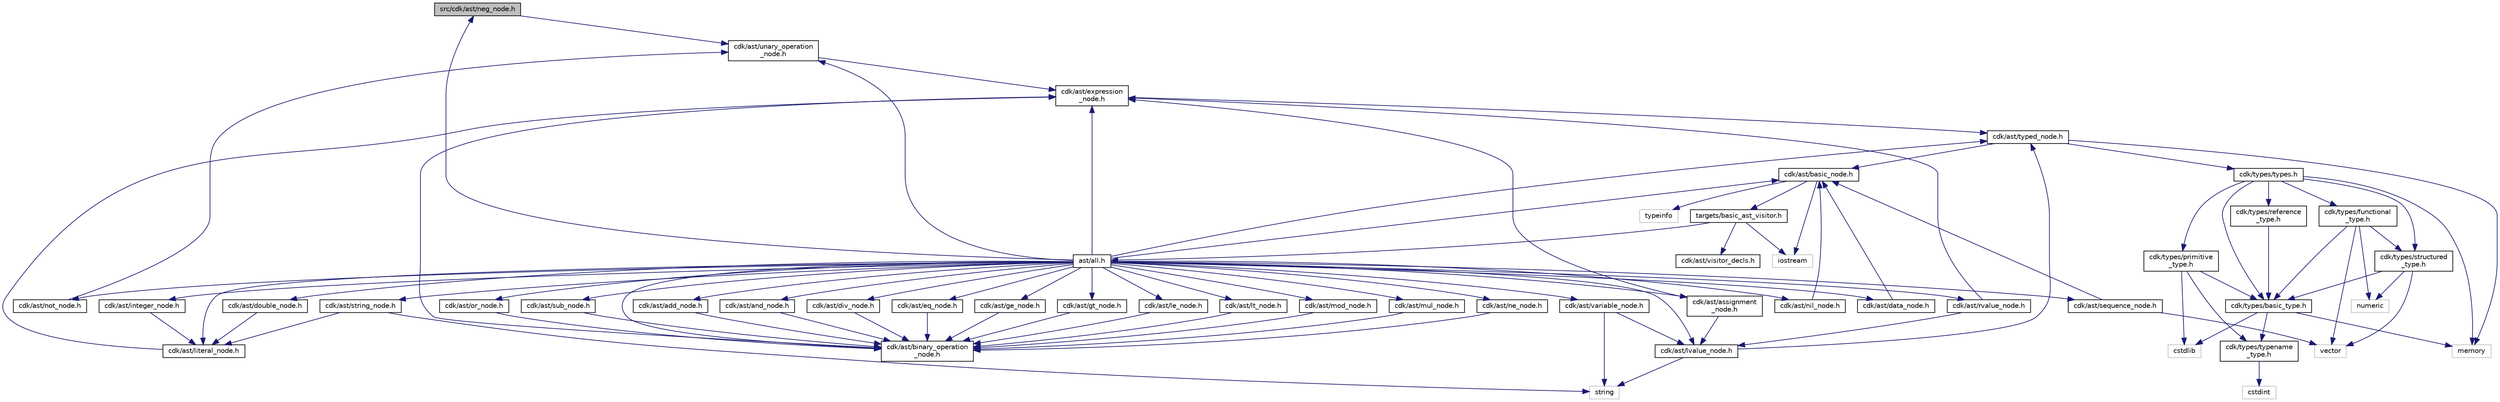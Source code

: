 digraph "src/cdk/ast/neg_node.h"
{
 // INTERACTIVE_SVG=YES
 // LATEX_PDF_SIZE
  edge [fontname="Helvetica",fontsize="10",labelfontname="Helvetica",labelfontsize="10"];
  node [fontname="Helvetica",fontsize="10",shape=record];
  Node1 [label="src/cdk/ast/neg_node.h",height=0.2,width=0.4,color="black", fillcolor="grey75", style="filled", fontcolor="black",tooltip=" "];
  Node1 -> Node2 [color="midnightblue",fontsize="10",style="solid"];
  Node2 [label="cdk/ast/unary_operation\l_node.h",height=0.2,width=0.4,color="black", fillcolor="white", style="filled",URL="$unary__operation__node_8h.html",tooltip=" "];
  Node2 -> Node3 [color="midnightblue",fontsize="10",style="solid"];
  Node3 [label="cdk/ast/expression\l_node.h",height=0.2,width=0.4,color="black", fillcolor="white", style="filled",URL="$expression__node_8h.html",tooltip=" "];
  Node3 -> Node4 [color="midnightblue",fontsize="10",style="solid"];
  Node4 [label="cdk/ast/typed_node.h",height=0.2,width=0.4,color="black", fillcolor="white", style="filled",URL="$typed__node_8h.html",tooltip=" "];
  Node4 -> Node5 [color="midnightblue",fontsize="10",style="solid"];
  Node5 [label="cdk/ast/basic_node.h",height=0.2,width=0.4,color="black", fillcolor="white", style="filled",URL="$basic__node_8h.html",tooltip=" "];
  Node5 -> Node6 [color="midnightblue",fontsize="10",style="solid"];
  Node6 [label="typeinfo",height=0.2,width=0.4,color="grey75", fillcolor="white", style="filled",tooltip=" "];
  Node5 -> Node7 [color="midnightblue",fontsize="10",style="solid"];
  Node7 [label="iostream",height=0.2,width=0.4,color="grey75", fillcolor="white", style="filled",tooltip=" "];
  Node5 -> Node8 [color="midnightblue",fontsize="10",style="solid"];
  Node8 [label="targets/basic_ast_visitor.h",height=0.2,width=0.4,color="black", fillcolor="white", style="filled",URL="$basic__ast__visitor_8h.html",tooltip=" "];
  Node8 -> Node7 [color="midnightblue",fontsize="10",style="solid"];
  Node8 -> Node9 [color="midnightblue",fontsize="10",style="solid"];
  Node9 [label="ast/all.h",height=0.2,width=0.4,color="black", fillcolor="white", style="filled",URL="$all_8h.html",tooltip=" "];
  Node9 -> Node10 [color="midnightblue",fontsize="10",style="solid"];
  Node10 [label="cdk/ast/add_node.h",height=0.2,width=0.4,color="black", fillcolor="white", style="filled",URL="$add__node_8h.html",tooltip=" "];
  Node10 -> Node11 [color="midnightblue",fontsize="10",style="solid"];
  Node11 [label="cdk/ast/binary_operation\l_node.h",height=0.2,width=0.4,color="black", fillcolor="white", style="filled",URL="$binary__operation__node_8h.html",tooltip=" "];
  Node11 -> Node3 [color="midnightblue",fontsize="10",style="solid"];
  Node9 -> Node12 [color="midnightblue",fontsize="10",style="solid"];
  Node12 [label="cdk/ast/and_node.h",height=0.2,width=0.4,color="black", fillcolor="white", style="filled",URL="$and__node_8h.html",tooltip=" "];
  Node12 -> Node11 [color="midnightblue",fontsize="10",style="solid"];
  Node9 -> Node13 [color="midnightblue",fontsize="10",style="solid"];
  Node13 [label="cdk/ast/assignment\l_node.h",height=0.2,width=0.4,color="black", fillcolor="white", style="filled",URL="$assignment__node_8h.html",tooltip=" "];
  Node13 -> Node3 [color="midnightblue",fontsize="10",style="solid"];
  Node13 -> Node14 [color="midnightblue",fontsize="10",style="solid"];
  Node14 [label="cdk/ast/lvalue_node.h",height=0.2,width=0.4,color="black", fillcolor="white", style="filled",URL="$lvalue__node_8h.html",tooltip=" "];
  Node14 -> Node4 [color="midnightblue",fontsize="10",style="solid"];
  Node14 -> Node15 [color="midnightblue",fontsize="10",style="solid"];
  Node15 [label="string",height=0.2,width=0.4,color="grey75", fillcolor="white", style="filled",tooltip=" "];
  Node9 -> Node5 [color="midnightblue",fontsize="10",style="solid"];
  Node9 -> Node11 [color="midnightblue",fontsize="10",style="solid"];
  Node9 -> Node16 [color="midnightblue",fontsize="10",style="solid"];
  Node16 [label="cdk/ast/data_node.h",height=0.2,width=0.4,color="black", fillcolor="white", style="filled",URL="$data__node_8h.html",tooltip=" "];
  Node16 -> Node5 [color="midnightblue",fontsize="10",style="solid"];
  Node9 -> Node17 [color="midnightblue",fontsize="10",style="solid"];
  Node17 [label="cdk/ast/div_node.h",height=0.2,width=0.4,color="black", fillcolor="white", style="filled",URL="$div__node_8h.html",tooltip=" "];
  Node17 -> Node11 [color="midnightblue",fontsize="10",style="solid"];
  Node9 -> Node18 [color="midnightblue",fontsize="10",style="solid"];
  Node18 [label="cdk/ast/double_node.h",height=0.2,width=0.4,color="black", fillcolor="white", style="filled",URL="$double__node_8h.html",tooltip=" "];
  Node18 -> Node19 [color="midnightblue",fontsize="10",style="solid"];
  Node19 [label="cdk/ast/literal_node.h",height=0.2,width=0.4,color="black", fillcolor="white", style="filled",URL="$literal__node_8h.html",tooltip=" "];
  Node19 -> Node3 [color="midnightblue",fontsize="10",style="solid"];
  Node9 -> Node20 [color="midnightblue",fontsize="10",style="solid"];
  Node20 [label="cdk/ast/eq_node.h",height=0.2,width=0.4,color="black", fillcolor="white", style="filled",URL="$eq__node_8h.html",tooltip=" "];
  Node20 -> Node11 [color="midnightblue",fontsize="10",style="solid"];
  Node9 -> Node3 [color="midnightblue",fontsize="10",style="solid"];
  Node9 -> Node21 [color="midnightblue",fontsize="10",style="solid"];
  Node21 [label="cdk/ast/ge_node.h",height=0.2,width=0.4,color="black", fillcolor="white", style="filled",URL="$ge__node_8h.html",tooltip=" "];
  Node21 -> Node11 [color="midnightblue",fontsize="10",style="solid"];
  Node9 -> Node22 [color="midnightblue",fontsize="10",style="solid"];
  Node22 [label="cdk/ast/gt_node.h",height=0.2,width=0.4,color="black", fillcolor="white", style="filled",URL="$gt__node_8h.html",tooltip=" "];
  Node22 -> Node11 [color="midnightblue",fontsize="10",style="solid"];
  Node9 -> Node23 [color="midnightblue",fontsize="10",style="solid"];
  Node23 [label="cdk/ast/integer_node.h",height=0.2,width=0.4,color="black", fillcolor="white", style="filled",URL="$integer__node_8h.html",tooltip=" "];
  Node23 -> Node19 [color="midnightblue",fontsize="10",style="solid"];
  Node9 -> Node24 [color="midnightblue",fontsize="10",style="solid"];
  Node24 [label="cdk/ast/le_node.h",height=0.2,width=0.4,color="black", fillcolor="white", style="filled",URL="$le__node_8h.html",tooltip=" "];
  Node24 -> Node11 [color="midnightblue",fontsize="10",style="solid"];
  Node9 -> Node19 [color="midnightblue",fontsize="10",style="solid"];
  Node9 -> Node25 [color="midnightblue",fontsize="10",style="solid"];
  Node25 [label="cdk/ast/lt_node.h",height=0.2,width=0.4,color="black", fillcolor="white", style="filled",URL="$lt__node_8h.html",tooltip=" "];
  Node25 -> Node11 [color="midnightblue",fontsize="10",style="solid"];
  Node9 -> Node14 [color="midnightblue",fontsize="10",style="solid"];
  Node9 -> Node26 [color="midnightblue",fontsize="10",style="solid"];
  Node26 [label="cdk/ast/mod_node.h",height=0.2,width=0.4,color="black", fillcolor="white", style="filled",URL="$mod__node_8h.html",tooltip=" "];
  Node26 -> Node11 [color="midnightblue",fontsize="10",style="solid"];
  Node9 -> Node27 [color="midnightblue",fontsize="10",style="solid"];
  Node27 [label="cdk/ast/mul_node.h",height=0.2,width=0.4,color="black", fillcolor="white", style="filled",URL="$mul__node_8h.html",tooltip=" "];
  Node27 -> Node11 [color="midnightblue",fontsize="10",style="solid"];
  Node9 -> Node28 [color="midnightblue",fontsize="10",style="solid"];
  Node28 [label="cdk/ast/ne_node.h",height=0.2,width=0.4,color="black", fillcolor="white", style="filled",URL="$ne__node_8h.html",tooltip=" "];
  Node28 -> Node11 [color="midnightblue",fontsize="10",style="solid"];
  Node9 -> Node1 [color="midnightblue",fontsize="10",style="solid"];
  Node9 -> Node29 [color="midnightblue",fontsize="10",style="solid"];
  Node29 [label="cdk/ast/nil_node.h",height=0.2,width=0.4,color="black", fillcolor="white", style="filled",URL="$nil__node_8h.html",tooltip=" "];
  Node29 -> Node5 [color="midnightblue",fontsize="10",style="solid"];
  Node9 -> Node30 [color="midnightblue",fontsize="10",style="solid"];
  Node30 [label="cdk/ast/not_node.h",height=0.2,width=0.4,color="black", fillcolor="white", style="filled",URL="$not__node_8h.html",tooltip=" "];
  Node30 -> Node2 [color="midnightblue",fontsize="10",style="solid"];
  Node9 -> Node31 [color="midnightblue",fontsize="10",style="solid"];
  Node31 [label="cdk/ast/or_node.h",height=0.2,width=0.4,color="black", fillcolor="white", style="filled",URL="$or__node_8h.html",tooltip=" "];
  Node31 -> Node11 [color="midnightblue",fontsize="10",style="solid"];
  Node9 -> Node32 [color="midnightblue",fontsize="10",style="solid"];
  Node32 [label="cdk/ast/rvalue_node.h",height=0.2,width=0.4,color="black", fillcolor="white", style="filled",URL="$rvalue__node_8h.html",tooltip=" "];
  Node32 -> Node3 [color="midnightblue",fontsize="10",style="solid"];
  Node32 -> Node14 [color="midnightblue",fontsize="10",style="solid"];
  Node9 -> Node33 [color="midnightblue",fontsize="10",style="solid"];
  Node33 [label="cdk/ast/sequence_node.h",height=0.2,width=0.4,color="black", fillcolor="white", style="filled",URL="$sequence__node_8h.html",tooltip=" "];
  Node33 -> Node34 [color="midnightblue",fontsize="10",style="solid"];
  Node34 [label="vector",height=0.2,width=0.4,color="grey75", fillcolor="white", style="filled",tooltip=" "];
  Node33 -> Node5 [color="midnightblue",fontsize="10",style="solid"];
  Node9 -> Node35 [color="midnightblue",fontsize="10",style="solid"];
  Node35 [label="cdk/ast/string_node.h",height=0.2,width=0.4,color="black", fillcolor="white", style="filled",URL="$string__node_8h.html",tooltip=" "];
  Node35 -> Node19 [color="midnightblue",fontsize="10",style="solid"];
  Node35 -> Node15 [color="midnightblue",fontsize="10",style="solid"];
  Node9 -> Node36 [color="midnightblue",fontsize="10",style="solid"];
  Node36 [label="cdk/ast/sub_node.h",height=0.2,width=0.4,color="black", fillcolor="white", style="filled",URL="$sub__node_8h.html",tooltip=" "];
  Node36 -> Node11 [color="midnightblue",fontsize="10",style="solid"];
  Node9 -> Node4 [color="midnightblue",fontsize="10",style="solid"];
  Node9 -> Node2 [color="midnightblue",fontsize="10",style="solid"];
  Node9 -> Node37 [color="midnightblue",fontsize="10",style="solid"];
  Node37 [label="cdk/ast/variable_node.h",height=0.2,width=0.4,color="black", fillcolor="white", style="filled",URL="$variable__node_8h.html",tooltip=" "];
  Node37 -> Node14 [color="midnightblue",fontsize="10",style="solid"];
  Node37 -> Node15 [color="midnightblue",fontsize="10",style="solid"];
  Node8 -> Node38 [color="midnightblue",fontsize="10",style="solid"];
  Node38 [label="cdk/ast/visitor_decls.h",height=0.2,width=0.4,color="black", fillcolor="white", style="filled",URL="$visitor__decls_8h.html",tooltip=" "];
  Node4 -> Node39 [color="midnightblue",fontsize="10",style="solid"];
  Node39 [label="cdk/types/types.h",height=0.2,width=0.4,color="black", fillcolor="white", style="filled",URL="$types_8h.html",tooltip=" "];
  Node39 -> Node40 [color="midnightblue",fontsize="10",style="solid"];
  Node40 [label="cdk/types/basic_type.h",height=0.2,width=0.4,color="black", fillcolor="white", style="filled",URL="$basic__type_8h.html",tooltip=" "];
  Node40 -> Node41 [color="midnightblue",fontsize="10",style="solid"];
  Node41 [label="cdk/types/typename\l_type.h",height=0.2,width=0.4,color="black", fillcolor="white", style="filled",URL="$typename__type_8h.html",tooltip=" "];
  Node41 -> Node42 [color="midnightblue",fontsize="10",style="solid"];
  Node42 [label="cstdint",height=0.2,width=0.4,color="grey75", fillcolor="white", style="filled",tooltip=" "];
  Node40 -> Node43 [color="midnightblue",fontsize="10",style="solid"];
  Node43 [label="cstdlib",height=0.2,width=0.4,color="grey75", fillcolor="white", style="filled",tooltip=" "];
  Node40 -> Node44 [color="midnightblue",fontsize="10",style="solid"];
  Node44 [label="memory",height=0.2,width=0.4,color="grey75", fillcolor="white", style="filled",tooltip=" "];
  Node39 -> Node45 [color="midnightblue",fontsize="10",style="solid"];
  Node45 [label="cdk/types/primitive\l_type.h",height=0.2,width=0.4,color="black", fillcolor="white", style="filled",URL="$primitive__type_8h.html",tooltip=" "];
  Node45 -> Node41 [color="midnightblue",fontsize="10",style="solid"];
  Node45 -> Node40 [color="midnightblue",fontsize="10",style="solid"];
  Node45 -> Node43 [color="midnightblue",fontsize="10",style="solid"];
  Node39 -> Node46 [color="midnightblue",fontsize="10",style="solid"];
  Node46 [label="cdk/types/reference\l_type.h",height=0.2,width=0.4,color="black", fillcolor="white", style="filled",URL="$reference__type_8h.html",tooltip=" "];
  Node46 -> Node40 [color="midnightblue",fontsize="10",style="solid"];
  Node39 -> Node47 [color="midnightblue",fontsize="10",style="solid"];
  Node47 [label="cdk/types/structured\l_type.h",height=0.2,width=0.4,color="black", fillcolor="white", style="filled",URL="$structured__type_8h.html",tooltip=" "];
  Node47 -> Node34 [color="midnightblue",fontsize="10",style="solid"];
  Node47 -> Node48 [color="midnightblue",fontsize="10",style="solid"];
  Node48 [label="numeric",height=0.2,width=0.4,color="grey75", fillcolor="white", style="filled",tooltip=" "];
  Node47 -> Node40 [color="midnightblue",fontsize="10",style="solid"];
  Node39 -> Node49 [color="midnightblue",fontsize="10",style="solid"];
  Node49 [label="cdk/types/functional\l_type.h",height=0.2,width=0.4,color="black", fillcolor="white", style="filled",URL="$functional__type_8h.html",tooltip=" "];
  Node49 -> Node34 [color="midnightblue",fontsize="10",style="solid"];
  Node49 -> Node48 [color="midnightblue",fontsize="10",style="solid"];
  Node49 -> Node40 [color="midnightblue",fontsize="10",style="solid"];
  Node49 -> Node47 [color="midnightblue",fontsize="10",style="solid"];
  Node39 -> Node44 [color="midnightblue",fontsize="10",style="solid"];
  Node4 -> Node44 [color="midnightblue",fontsize="10",style="solid"];
}
